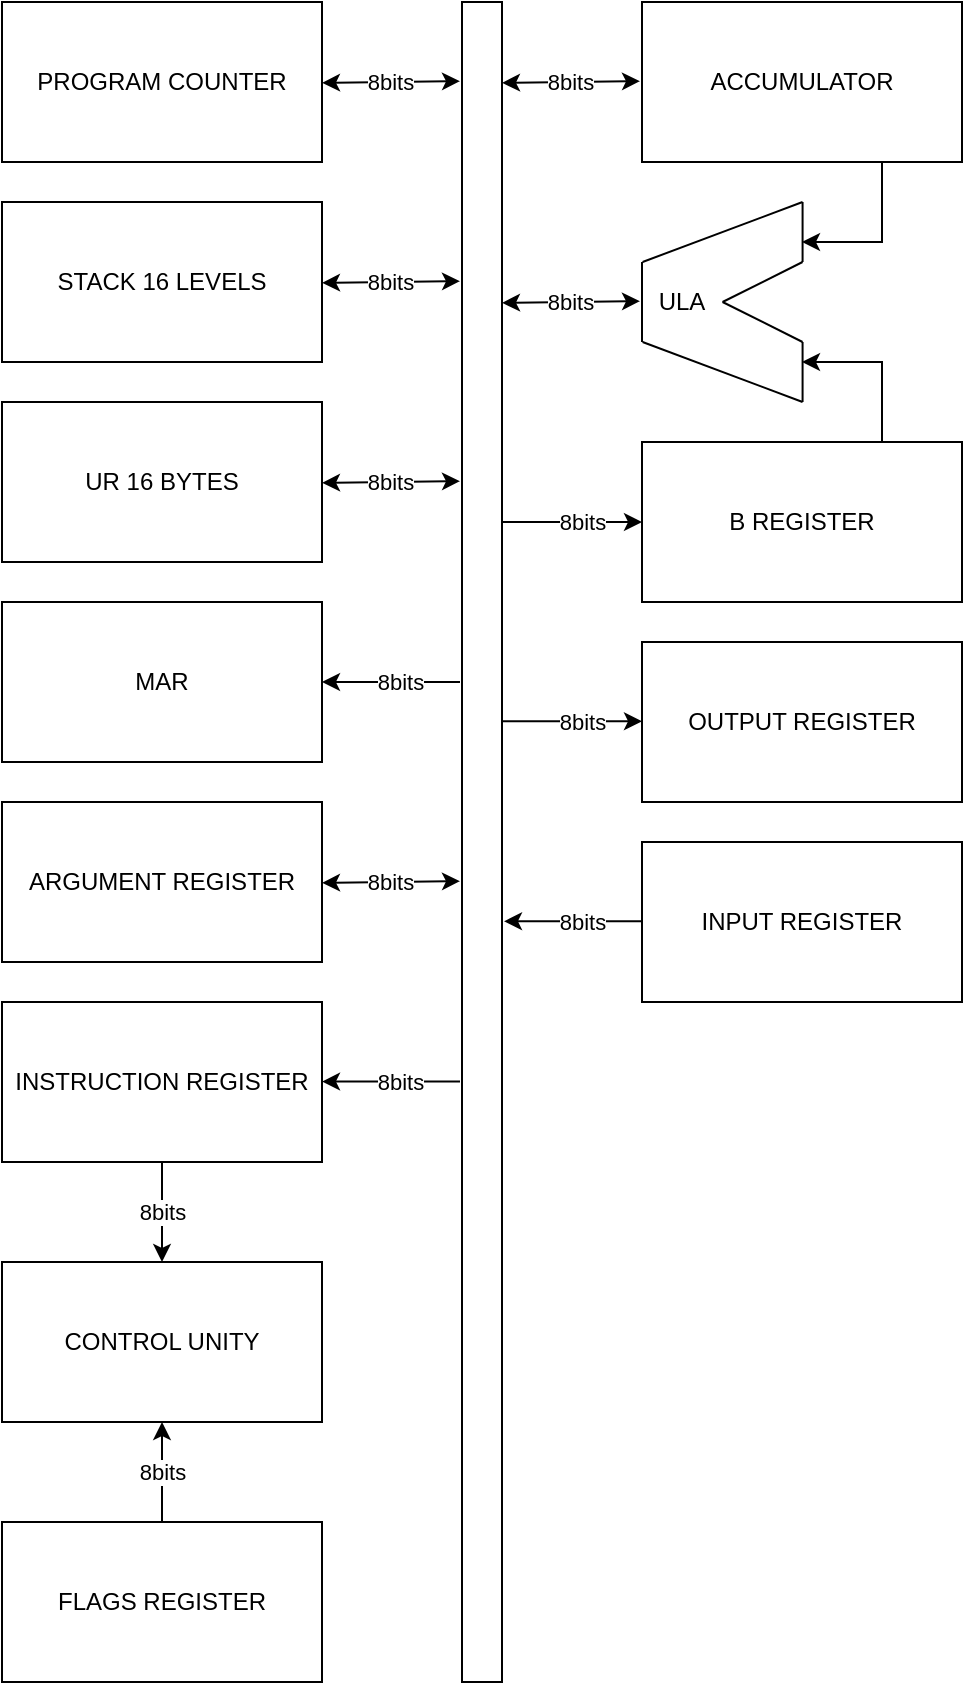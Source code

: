 <mxfile version="14.9.6" type="device"><diagram id="-EJkcxBsr4JTpKG0bV9I" name="Page-1"><mxGraphModel dx="1730" dy="1085" grid="1" gridSize="10" guides="1" tooltips="1" connect="1" arrows="1" fold="1" page="1" pageScale="1" pageWidth="827" pageHeight="1169" math="0" shadow="0"><root><mxCell id="0"/><mxCell id="1" parent="0"/><mxCell id="gJNjrskINiWtCzBd5wm--2" value="PROGRAM COUNTER" style="rounded=0;whiteSpace=wrap;html=1;fillColor=none;" parent="1" vertex="1"><mxGeometry x="174" y="165" width="160" height="80" as="geometry"/></mxCell><mxCell id="gJNjrskINiWtCzBd5wm--4" value="" style="rounded=0;whiteSpace=wrap;html=1;fillColor=none;" parent="1" vertex="1"><mxGeometry x="404" y="165" width="20" height="840" as="geometry"/></mxCell><mxCell id="gJNjrskINiWtCzBd5wm--6" value="8bits" style="endArrow=classic;startArrow=classic;html=1;" parent="1" edge="1"><mxGeometry width="50" height="50" relative="1" as="geometry"><mxPoint x="334" y="205.43" as="sourcePoint"/><mxPoint x="403" y="204.57" as="targetPoint"/></mxGeometry></mxCell><mxCell id="gJNjrskINiWtCzBd5wm--49" style="edgeStyle=orthogonalEdgeStyle;rounded=0;orthogonalLoop=1;jettySize=auto;html=1;exitX=0.75;exitY=1;exitDx=0;exitDy=0;" parent="1" source="gJNjrskINiWtCzBd5wm--9" edge="1"><mxGeometry relative="1" as="geometry"><mxPoint x="574" y="285" as="targetPoint"/><Array as="points"><mxPoint x="614" y="285"/></Array></mxGeometry></mxCell><mxCell id="gJNjrskINiWtCzBd5wm--9" value="ACCUMULATOR" style="rounded=0;whiteSpace=wrap;html=1;fillColor=none;" parent="1" vertex="1"><mxGeometry x="494" y="165" width="160" height="80" as="geometry"/></mxCell><mxCell id="gJNjrskINiWtCzBd5wm--10" value="8bits" style="endArrow=classic;startArrow=classic;html=1;" parent="1" edge="1"><mxGeometry width="50" height="50" relative="1" as="geometry"><mxPoint x="424" y="205.43" as="sourcePoint"/><mxPoint x="493" y="204.57" as="targetPoint"/></mxGeometry></mxCell><mxCell id="gJNjrskINiWtCzBd5wm--13" value="STACK 16 LEVELS" style="rounded=0;whiteSpace=wrap;html=1;fillColor=none;" parent="1" vertex="1"><mxGeometry x="174" y="265" width="160" height="80" as="geometry"/></mxCell><mxCell id="gJNjrskINiWtCzBd5wm--14" value="8bits" style="endArrow=classic;startArrow=classic;html=1;" parent="1" edge="1"><mxGeometry width="50" height="50" relative="1" as="geometry"><mxPoint x="334.0" y="305.43" as="sourcePoint"/><mxPoint x="403" y="304.57" as="targetPoint"/></mxGeometry></mxCell><mxCell id="gJNjrskINiWtCzBd5wm--18" value="UR 16 BYTES" style="rounded=0;whiteSpace=wrap;html=1;fillColor=none;" parent="1" vertex="1"><mxGeometry x="174" y="365" width="160" height="80" as="geometry"/></mxCell><mxCell id="gJNjrskINiWtCzBd5wm--19" value="8bits" style="endArrow=classic;startArrow=classic;html=1;" parent="1" edge="1"><mxGeometry width="50" height="50" relative="1" as="geometry"><mxPoint x="334.0" y="405.43" as="sourcePoint"/><mxPoint x="403" y="404.57" as="targetPoint"/></mxGeometry></mxCell><mxCell id="gJNjrskINiWtCzBd5wm--20" value="MAR" style="rounded=0;whiteSpace=wrap;html=1;fillColor=none;" parent="1" vertex="1"><mxGeometry x="174" y="465" width="160" height="80" as="geometry"/></mxCell><mxCell id="gJNjrskINiWtCzBd5wm--23" value="ARGUMENT REGISTER" style="rounded=0;whiteSpace=wrap;html=1;fillColor=none;" parent="1" vertex="1"><mxGeometry x="174" y="565" width="160" height="80" as="geometry"/></mxCell><mxCell id="gJNjrskINiWtCzBd5wm--24" value="8bits" style="endArrow=classic;startArrow=classic;html=1;" parent="1" edge="1"><mxGeometry width="50" height="50" relative="1" as="geometry"><mxPoint x="334" y="605.43" as="sourcePoint"/><mxPoint x="403" y="604.57" as="targetPoint"/></mxGeometry></mxCell><mxCell id="gJNjrskINiWtCzBd5wm--30" value="8bits" style="edgeStyle=orthogonalEdgeStyle;rounded=0;orthogonalLoop=1;jettySize=auto;html=1;exitX=0.5;exitY=1;exitDx=0;exitDy=0;entryX=0.5;entryY=0;entryDx=0;entryDy=0;" parent="1" source="gJNjrskINiWtCzBd5wm--26" target="gJNjrskINiWtCzBd5wm--28" edge="1"><mxGeometry relative="1" as="geometry"/></mxCell><mxCell id="gJNjrskINiWtCzBd5wm--26" value="INSTRUCTION REGISTER" style="rounded=0;whiteSpace=wrap;html=1;fillColor=none;" parent="1" vertex="1"><mxGeometry x="174" y="665" width="160" height="80" as="geometry"/></mxCell><mxCell id="gJNjrskINiWtCzBd5wm--28" value="CONTROL UNITY" style="rounded=0;whiteSpace=wrap;html=1;fillColor=none;" parent="1" vertex="1"><mxGeometry x="174" y="795" width="160" height="80" as="geometry"/></mxCell><mxCell id="gJNjrskINiWtCzBd5wm--34" value="8bits" style="edgeStyle=orthogonalEdgeStyle;rounded=0;orthogonalLoop=1;jettySize=auto;html=1;entryX=0.5;entryY=1;entryDx=0;entryDy=0;" parent="1" source="gJNjrskINiWtCzBd5wm--32" target="gJNjrskINiWtCzBd5wm--28" edge="1"><mxGeometry relative="1" as="geometry"/></mxCell><mxCell id="gJNjrskINiWtCzBd5wm--32" value="FLAGS REGISTER" style="rounded=0;whiteSpace=wrap;html=1;fillColor=none;" parent="1" vertex="1"><mxGeometry x="174" y="925" width="160" height="80" as="geometry"/></mxCell><mxCell id="gJNjrskINiWtCzBd5wm--51" style="edgeStyle=orthogonalEdgeStyle;rounded=0;orthogonalLoop=1;jettySize=auto;html=1;exitX=0.75;exitY=0;exitDx=0;exitDy=0;" parent="1" source="gJNjrskINiWtCzBd5wm--50" edge="1"><mxGeometry relative="1" as="geometry"><mxPoint x="574" y="345" as="targetPoint"/><Array as="points"><mxPoint x="614" y="345"/></Array></mxGeometry></mxCell><mxCell id="gJNjrskINiWtCzBd5wm--50" value="B REGISTER" style="rounded=0;whiteSpace=wrap;html=1;fillColor=none;" parent="1" vertex="1"><mxGeometry x="494" y="385" width="160" height="80" as="geometry"/></mxCell><mxCell id="gJNjrskINiWtCzBd5wm--52" value="" style="group" parent="1" vertex="1" connectable="0"><mxGeometry x="494.0" y="265" width="80.29" height="100" as="geometry"/></mxCell><mxCell id="gJNjrskINiWtCzBd5wm--35" value="" style="endArrow=none;html=1;" parent="gJNjrskINiWtCzBd5wm--52" edge="1"><mxGeometry width="50" height="50" as="geometry"><mxPoint x="80.29" y="30" as="sourcePoint"/><mxPoint x="80.29" as="targetPoint"/></mxGeometry></mxCell><mxCell id="gJNjrskINiWtCzBd5wm--36" value="" style="endArrow=none;html=1;" parent="gJNjrskINiWtCzBd5wm--52" edge="1"><mxGeometry width="50" height="50" as="geometry"><mxPoint x="80.29" y="100" as="sourcePoint"/><mxPoint x="80.29" y="70" as="targetPoint"/></mxGeometry></mxCell><mxCell id="gJNjrskINiWtCzBd5wm--37" value="" style="endArrow=none;html=1;" parent="gJNjrskINiWtCzBd5wm--52" edge="1"><mxGeometry width="50" height="50" as="geometry"><mxPoint y="70" as="sourcePoint"/><mxPoint y="30" as="targetPoint"/></mxGeometry></mxCell><mxCell id="gJNjrskINiWtCzBd5wm--39" value="" style="endArrow=none;html=1;" parent="gJNjrskINiWtCzBd5wm--52" edge="1"><mxGeometry width="50" height="50" as="geometry"><mxPoint x="80.29" y="100" as="sourcePoint"/><mxPoint x="0.29" y="70" as="targetPoint"/></mxGeometry></mxCell><mxCell id="gJNjrskINiWtCzBd5wm--40" value="" style="endArrow=none;html=1;" parent="gJNjrskINiWtCzBd5wm--52" edge="1"><mxGeometry width="50" height="50" as="geometry"><mxPoint x="0.29" y="30" as="sourcePoint"/><mxPoint x="80.29" as="targetPoint"/></mxGeometry></mxCell><mxCell id="gJNjrskINiWtCzBd5wm--41" value="" style="endArrow=none;html=1;" parent="gJNjrskINiWtCzBd5wm--52" edge="1"><mxGeometry width="50" height="50" as="geometry"><mxPoint x="40.29" y="50" as="sourcePoint"/><mxPoint x="80.29" y="70" as="targetPoint"/></mxGeometry></mxCell><mxCell id="gJNjrskINiWtCzBd5wm--42" value="" style="endArrow=none;html=1;" parent="gJNjrskINiWtCzBd5wm--52" edge="1"><mxGeometry width="50" height="50" as="geometry"><mxPoint x="40.29" y="50" as="sourcePoint"/><mxPoint x="80.29" y="30" as="targetPoint"/></mxGeometry></mxCell><mxCell id="gJNjrskINiWtCzBd5wm--43" value="ULA" style="text;html=1;strokeColor=none;fillColor=none;align=center;verticalAlign=middle;whiteSpace=wrap;rounded=0;" parent="gJNjrskINiWtCzBd5wm--52" vertex="1"><mxGeometry x="0.29" y="40" width="40" height="20" as="geometry"/></mxCell><mxCell id="gJNjrskINiWtCzBd5wm--54" value="8bits" style="endArrow=classic;startArrow=classic;html=1;" parent="1" edge="1"><mxGeometry width="50" height="50" relative="1" as="geometry"><mxPoint x="424" y="315.43" as="sourcePoint"/><mxPoint x="493" y="314.57" as="targetPoint"/></mxGeometry></mxCell><mxCell id="gJNjrskINiWtCzBd5wm--55" value="" style="endArrow=classic;html=1;entryX=1;entryY=0.5;entryDx=0;entryDy=0;" parent="1" target="gJNjrskINiWtCzBd5wm--20" edge="1"><mxGeometry width="50" height="50" relative="1" as="geometry"><mxPoint x="403" y="505" as="sourcePoint"/><mxPoint x="504" y="515" as="targetPoint"/></mxGeometry></mxCell><mxCell id="gJNjrskINiWtCzBd5wm--56" value="8bits" style="edgeLabel;html=1;align=center;verticalAlign=middle;resizable=0;points=[];" parent="gJNjrskINiWtCzBd5wm--55" vertex="1" connectable="0"><mxGeometry x="-0.126" relative="1" as="geometry"><mxPoint as="offset"/></mxGeometry></mxCell><mxCell id="gJNjrskINiWtCzBd5wm--57" value="" style="endArrow=classic;html=1;entryX=1;entryY=0.5;entryDx=0;entryDy=0;" parent="1" edge="1"><mxGeometry width="50" height="50" relative="1" as="geometry"><mxPoint x="403" y="704.76" as="sourcePoint"/><mxPoint x="334" y="704.76" as="targetPoint"/></mxGeometry></mxCell><mxCell id="gJNjrskINiWtCzBd5wm--58" value="8bits" style="edgeLabel;html=1;align=center;verticalAlign=middle;resizable=0;points=[];" parent="gJNjrskINiWtCzBd5wm--57" vertex="1" connectable="0"><mxGeometry x="-0.126" relative="1" as="geometry"><mxPoint as="offset"/></mxGeometry></mxCell><mxCell id="gJNjrskINiWtCzBd5wm--59" value="" style="endArrow=classic;html=1;entryX=0;entryY=0.5;entryDx=0;entryDy=0;" parent="1" target="gJNjrskINiWtCzBd5wm--50" edge="1"><mxGeometry width="50" height="50" relative="1" as="geometry"><mxPoint x="424" y="425" as="sourcePoint"/><mxPoint x="404" y="375" as="targetPoint"/></mxGeometry></mxCell><mxCell id="gJNjrskINiWtCzBd5wm--60" value="8bits" style="edgeLabel;html=1;align=center;verticalAlign=middle;resizable=0;points=[];" parent="gJNjrskINiWtCzBd5wm--59" vertex="1" connectable="0"><mxGeometry x="0.143" y="-1" relative="1" as="geometry"><mxPoint y="-1" as="offset"/></mxGeometry></mxCell><mxCell id="gJNjrskINiWtCzBd5wm--61" value="OUTPUT REGISTER" style="rounded=0;whiteSpace=wrap;html=1;fillColor=none;" parent="1" vertex="1"><mxGeometry x="494" y="485" width="160" height="80" as="geometry"/></mxCell><mxCell id="gJNjrskINiWtCzBd5wm--62" value="INPUT REGISTER" style="rounded=0;whiteSpace=wrap;html=1;fillColor=none;" parent="1" vertex="1"><mxGeometry x="494" y="585" width="160" height="80" as="geometry"/></mxCell><mxCell id="gJNjrskINiWtCzBd5wm--63" value="" style="endArrow=classic;html=1;entryX=0;entryY=0.5;entryDx=0;entryDy=0;" parent="1" edge="1"><mxGeometry width="50" height="50" relative="1" as="geometry"><mxPoint x="424" y="524.66" as="sourcePoint"/><mxPoint x="494" y="524.66" as="targetPoint"/></mxGeometry></mxCell><mxCell id="gJNjrskINiWtCzBd5wm--64" value="8bits" style="edgeLabel;html=1;align=center;verticalAlign=middle;resizable=0;points=[];" parent="gJNjrskINiWtCzBd5wm--63" vertex="1" connectable="0"><mxGeometry x="0.143" y="-1" relative="1" as="geometry"><mxPoint y="-1" as="offset"/></mxGeometry></mxCell><mxCell id="gJNjrskINiWtCzBd5wm--65" value="" style="endArrow=classic;html=1;entryX=1;entryY=0.5;entryDx=0;entryDy=0;" parent="1" edge="1"><mxGeometry width="50" height="50" relative="1" as="geometry"><mxPoint x="494" y="624.66" as="sourcePoint"/><mxPoint x="425.0" y="624.66" as="targetPoint"/></mxGeometry></mxCell><mxCell id="gJNjrskINiWtCzBd5wm--66" value="8bits" style="edgeLabel;html=1;align=center;verticalAlign=middle;resizable=0;points=[];" parent="gJNjrskINiWtCzBd5wm--65" vertex="1" connectable="0"><mxGeometry x="-0.126" relative="1" as="geometry"><mxPoint as="offset"/></mxGeometry></mxCell></root></mxGraphModel></diagram></mxfile>